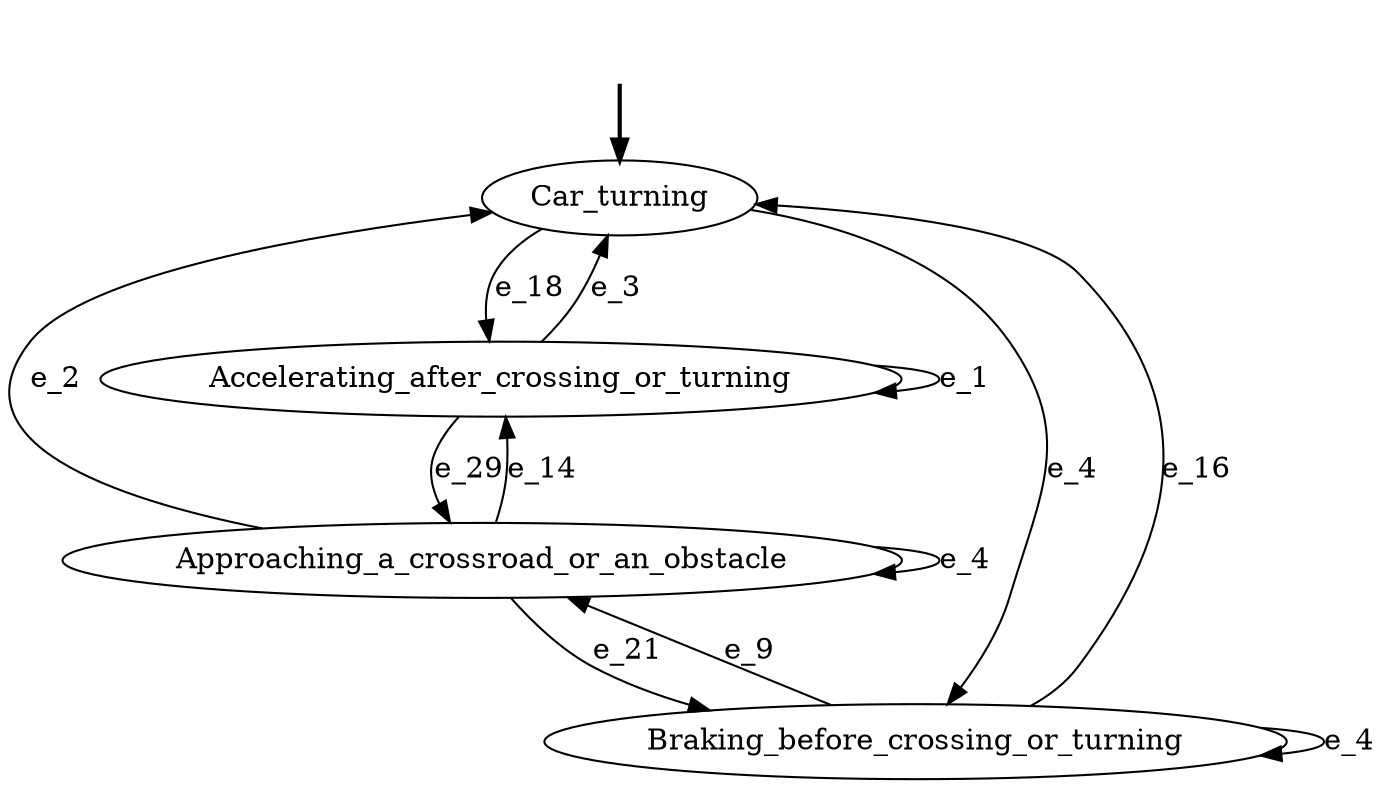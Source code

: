 digraph {
	fake [style=invisible]
	Approaching_a_crossroad_or_an_obstacle
	Accelerating_after_crossing_or_turning
	Car_turning [root=true]
	Braking_before_crossing_or_turning
	fake -> Car_turning [style=bold]
	Accelerating_after_crossing_or_turning -> Accelerating_after_crossing_or_turning [label=e_1]
	Accelerating_after_crossing_or_turning -> Car_turning [label=e_3]
	Accelerating_after_crossing_or_turning -> Approaching_a_crossroad_or_an_obstacle [label=e_29]
	Braking_before_crossing_or_turning -> Braking_before_crossing_or_turning [label=e_4]
	Braking_before_crossing_or_turning -> Car_turning [label=e_16]
	Braking_before_crossing_or_turning -> Approaching_a_crossroad_or_an_obstacle [label=e_9]
	Car_turning -> Accelerating_after_crossing_or_turning [label=e_18]
	Car_turning -> Braking_before_crossing_or_turning [label=e_4]
	Approaching_a_crossroad_or_an_obstacle -> Accelerating_after_crossing_or_turning [label=e_14]
	Approaching_a_crossroad_or_an_obstacle -> Braking_before_crossing_or_turning [label=e_21]
	Approaching_a_crossroad_or_an_obstacle -> Car_turning [label=e_2]
	Approaching_a_crossroad_or_an_obstacle -> Approaching_a_crossroad_or_an_obstacle [label=e_4]
}
